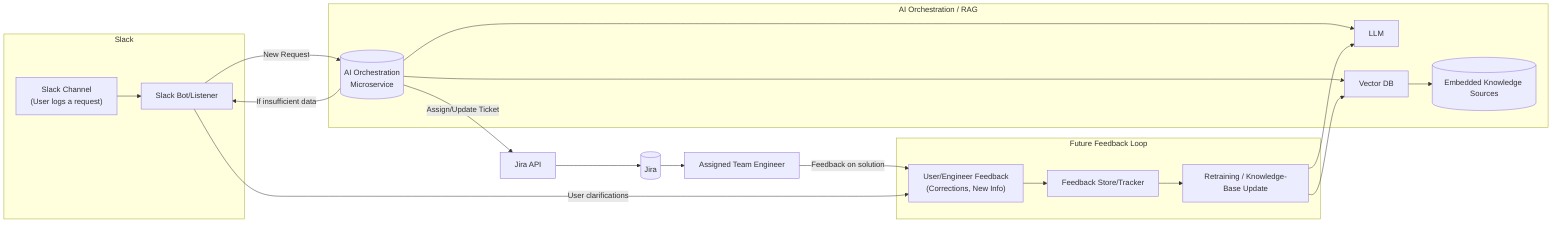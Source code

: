 flowchart LR
    subgraph "Slack"
        A["Slack Channel<br>(User logs a request)"]
        B["Slack Bot/Listener"]
    end
    A --> B
    B --> |"New Request"| C[("AI Orchestration<br>Microservice")]

    subgraph "AI Orchestration / RAG"
        C --> L["LLM"]
        C --> V["Vector DB"]
        V --> D[("Embedded Knowledge Sources")]
    end

    C --> |"If insufficient data"| B
    C --> |"Assign/Update Ticket"| E["Jira API"]
    E --> F[("Jira")]
    F --> G["Assigned Team Engineer"]

    %% Future Feedback Loop
    subgraph "Future Feedback Loop"
        X["User/Engineer Feedback<br>(Corrections, New Info)"]
        X --> Y["Feedback Store/Tracker"]
        Y --> Z["Retraining / Knowledge-Base Update"]
        Z --> L
        Z --> V
    end

    %% Example flow of feedback:
    G -- "Feedback on solution" --> X
    B -- "User clarifications" --> X